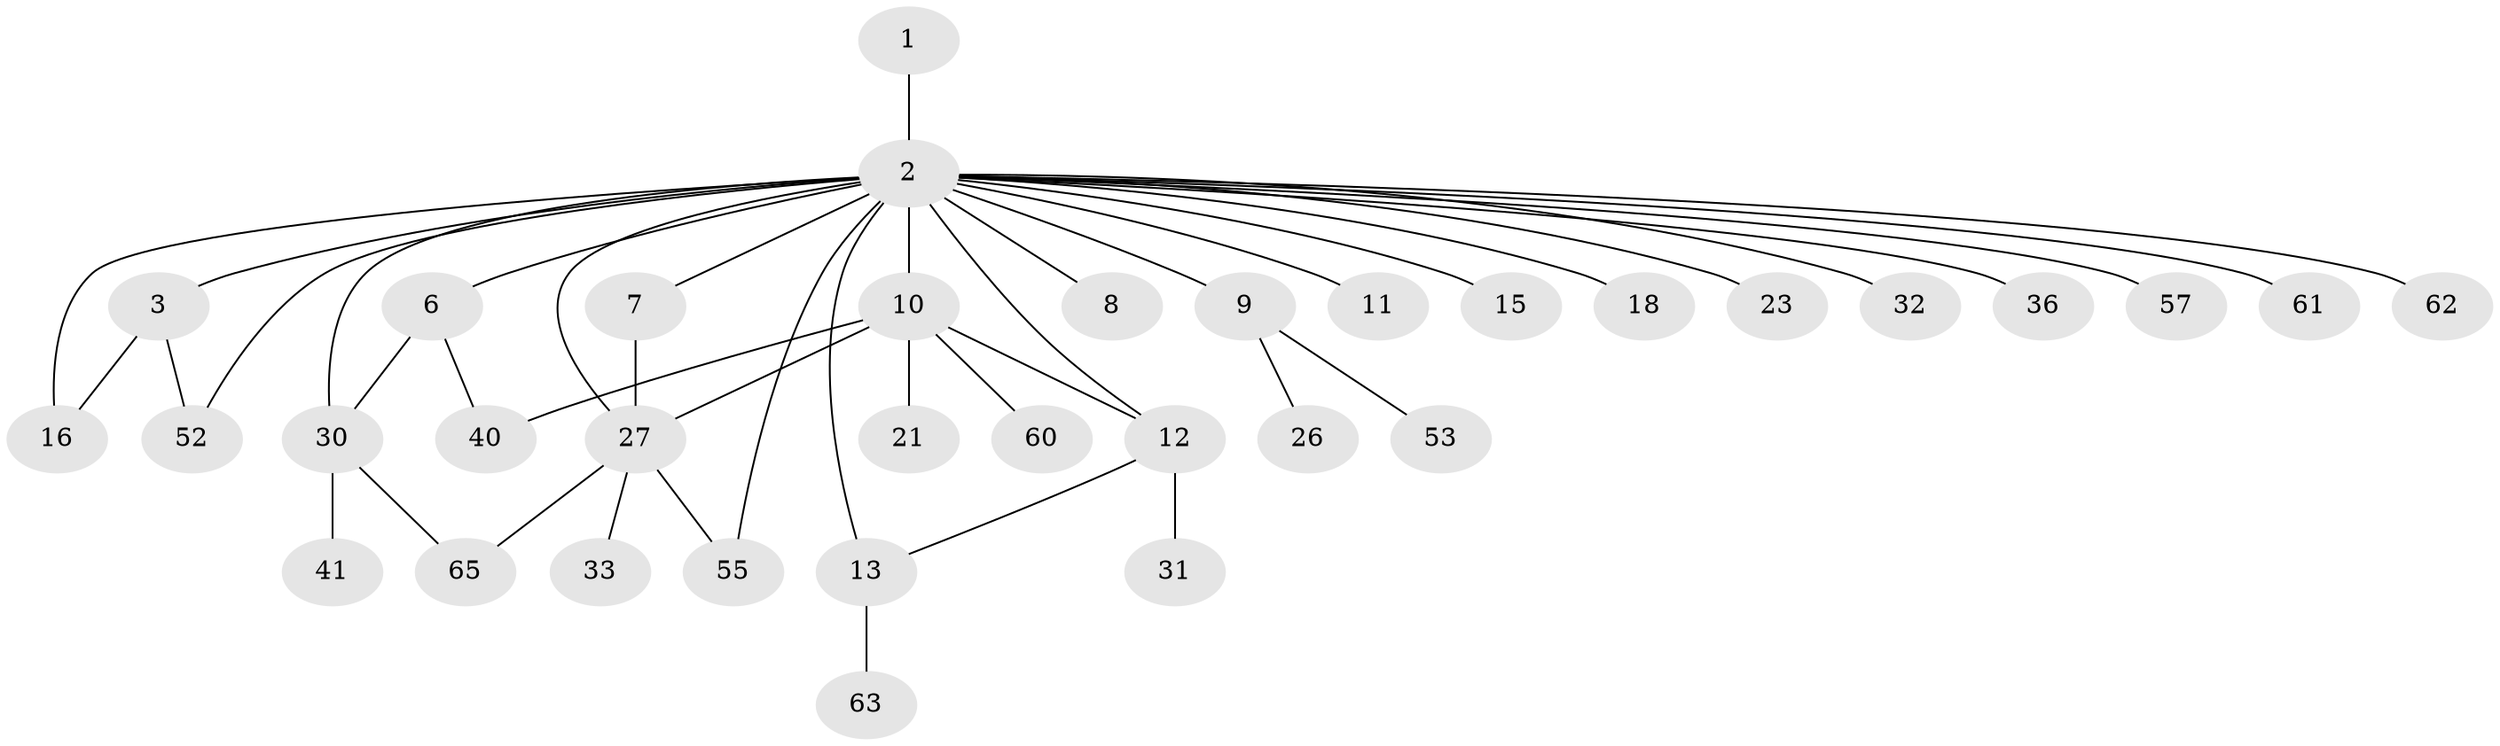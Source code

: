 // original degree distribution, {1: 0.36764705882352944, 11: 0.014705882352941176, 7: 0.014705882352941176, 12: 0.014705882352941176, 18: 0.014705882352941176, 3: 0.1323529411764706, 5: 0.04411764705882353, 2: 0.27941176470588236, 8: 0.014705882352941176, 4: 0.08823529411764706, 9: 0.014705882352941176}
// Generated by graph-tools (version 1.1) at 2025/14/03/09/25 04:14:47]
// undirected, 34 vertices, 43 edges
graph export_dot {
graph [start="1"]
  node [color=gray90,style=filled];
  1;
  2 [super="+4+29+20+58+47"];
  3;
  6;
  7 [super="+51"];
  8;
  9 [super="+42"];
  10 [super="+17+38+22"];
  11;
  12 [super="+46+25"];
  13 [super="+44+54+59"];
  15 [super="+67"];
  16 [super="+64+35"];
  18 [super="+19"];
  21;
  23;
  26;
  27 [super="+56+45"];
  30;
  31;
  32 [super="+43"];
  33;
  36;
  40;
  41;
  52;
  53;
  55;
  57;
  60;
  61;
  62;
  63;
  65;
  1 -- 2;
  2 -- 3 [weight=4];
  2 -- 8 [weight=2];
  2 -- 61;
  2 -- 62;
  2 -- 6;
  2 -- 7 [weight=3];
  2 -- 9;
  2 -- 10 [weight=2];
  2 -- 11;
  2 -- 12 [weight=2];
  2 -- 15;
  2 -- 16 [weight=2];
  2 -- 18;
  2 -- 23;
  2 -- 30 [weight=2];
  2 -- 32;
  2 -- 36;
  2 -- 52;
  2 -- 55;
  2 -- 57 [weight=3];
  2 -- 27;
  2 -- 13 [weight=2];
  3 -- 16;
  3 -- 52;
  6 -- 30;
  6 -- 40;
  7 -- 27 [weight=2];
  9 -- 26;
  9 -- 53;
  10 -- 21;
  10 -- 40;
  10 -- 27;
  10 -- 12 [weight=2];
  10 -- 60;
  12 -- 13;
  12 -- 31;
  13 -- 63;
  27 -- 33;
  27 -- 65;
  27 -- 55;
  30 -- 41;
  30 -- 65;
}
